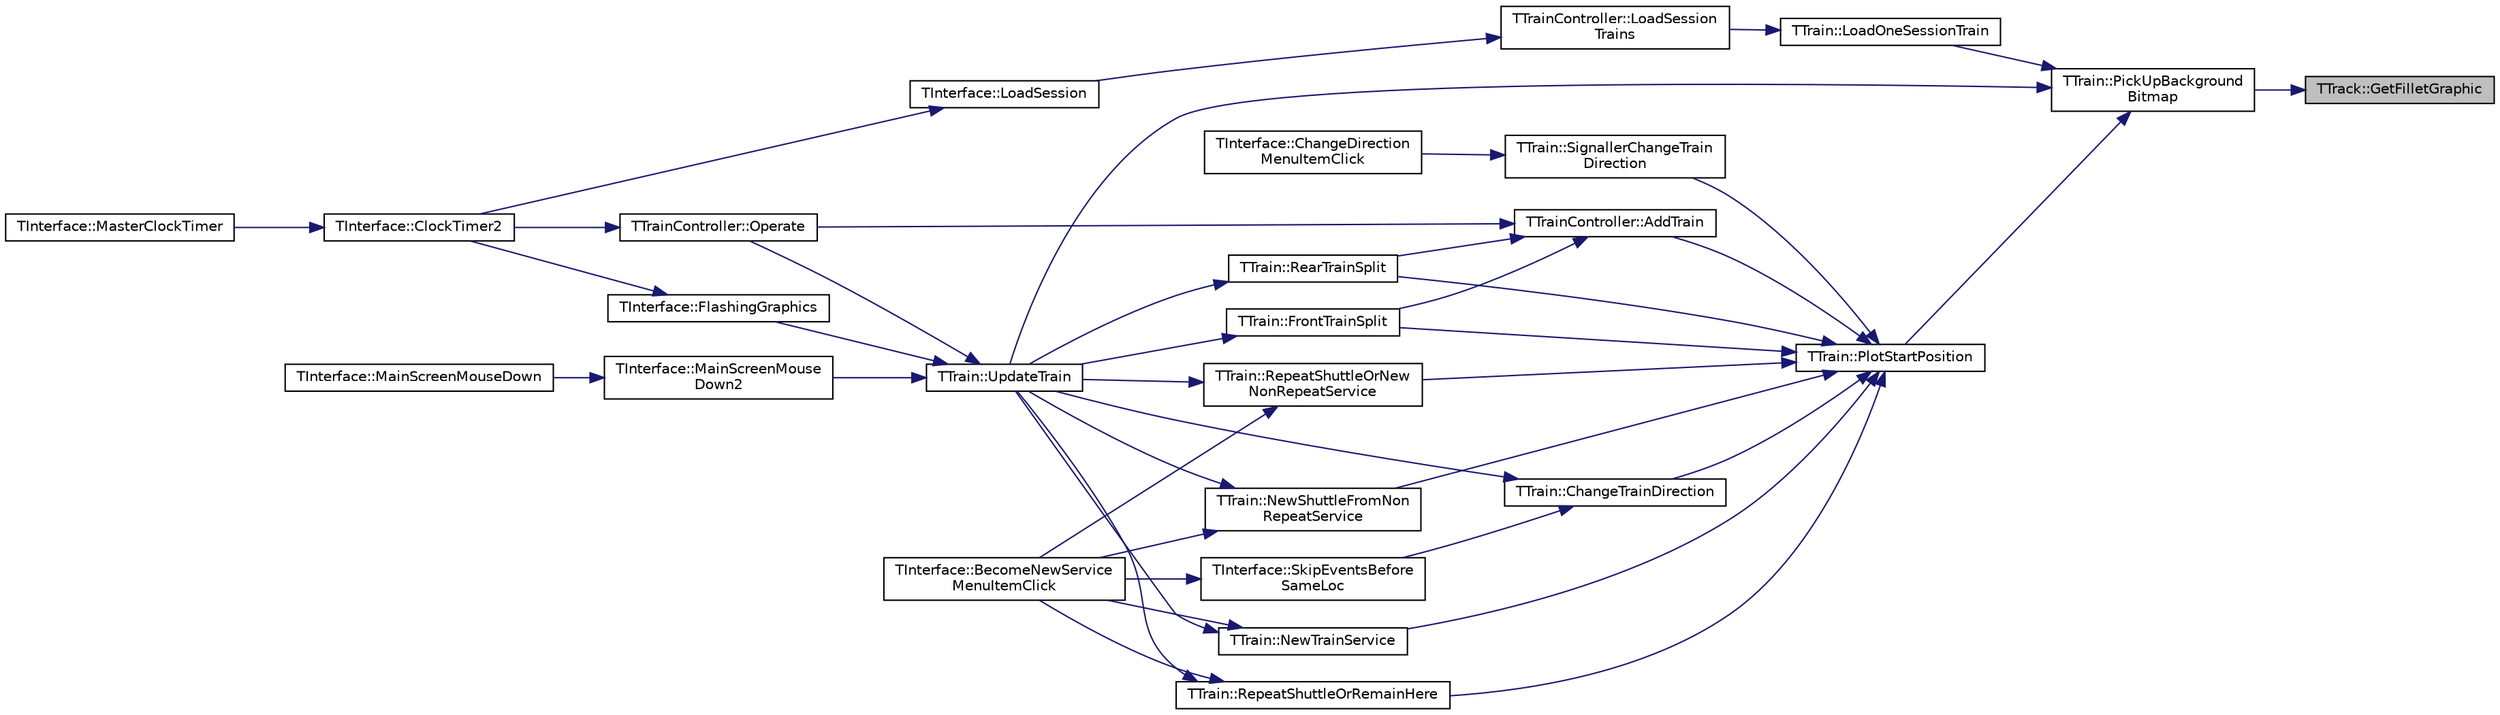 digraph "TTrack::GetFilletGraphic"
{
 // INTERACTIVE_SVG=YES
 // LATEX_PDF_SIZE
  edge [fontname="Helvetica",fontsize="10",labelfontname="Helvetica",labelfontsize="10"];
  node [fontname="Helvetica",fontsize="10",shape=record];
  rankdir="RL";
  Node1 [label="TTrack::GetFilletGraphic",height=0.2,width=0.4,color="black", fillcolor="grey75", style="filled", fontcolor="black",tooltip="Return a pointer to the point fillet (the bit that appears to move when points are changed) for the p..."];
  Node1 -> Node2 [dir="back",color="midnightblue",fontsize="10",style="solid",fontname="Helvetica"];
  Node2 [label="TTrain::PickUpBackground\lBitmap",height=0.2,width=0.4,color="black", fillcolor="white", style="filled",URL="$class_t_train.html#af92ae73f1be23475e7ae424306cd4866",tooltip="Store the background bitmap pointer (BackgroundPtr - see above) prior to being overwritten by the tra..."];
  Node2 -> Node3 [dir="back",color="midnightblue",fontsize="10",style="solid",fontname="Helvetica"];
  Node3 [label="TTrain::LoadOneSessionTrain",height=0.2,width=0.4,color="black", fillcolor="white", style="filled",URL="$class_t_train.html#a23c65e7f2b2130ae87811f70afb6d5bf",tooltip="Create one train with relevant member values from the sesion file."];
  Node3 -> Node4 [dir="back",color="midnightblue",fontsize="10",style="solid",fontname="Helvetica"];
  Node4 [label="TTrainController::LoadSession\lTrains",height=0.2,width=0.4,color="black", fillcolor="white", style="filled",URL="$class_t_train_controller.html#a853ddf9799c9fd7063c81ffa1dc754d7",tooltip="load trains from a session file"];
  Node4 -> Node5 [dir="back",color="midnightblue",fontsize="10",style="solid",fontname="Helvetica"];
  Node5 [label="TInterface::LoadSession",height=0.2,width=0.4,color="black", fillcolor="white", style="filled",URL="$class_t_interface.html#a636b1b4bd29f2678a3290ed2d282f1c2",tooltip="Load a session file."];
  Node5 -> Node6 [dir="back",color="midnightblue",fontsize="10",style="solid",fontname="Helvetica"];
  Node6 [label="TInterface::ClockTimer2",height=0.2,width=0.4,color="black", fillcolor="white", style="filled",URL="$class_t_interface.html#a6139ffb52492eb89e5487a8a3cd647b5",tooltip="The main loop, called every clock tick via MasterClockTimer."];
  Node6 -> Node7 [dir="back",color="midnightblue",fontsize="10",style="solid",fontname="Helvetica"];
  Node7 [label="TInterface::MasterClockTimer",height=0.2,width=0.4,color="black", fillcolor="white", style="filled",URL="$class_t_interface.html#ace30a12d923fc7fb489afabb0a09aa4f",tooltip=" "];
  Node2 -> Node8 [dir="back",color="midnightblue",fontsize="10",style="solid",fontname="Helvetica"];
  Node8 [label="TTrain::PlotStartPosition",height=0.2,width=0.4,color="black", fillcolor="white", style="filled",URL="$class_t_train.html#a43cd691f12297c4c13a19791329dd627",tooltip="Plots the train and sets up all relevant members for a new train when it is introduced into the railw..."];
  Node8 -> Node9 [dir="back",color="midnightblue",fontsize="10",style="solid",fontname="Helvetica"];
  Node9 [label="TTrainController::AddTrain",height=0.2,width=0.4,color="black", fillcolor="white", style="filled",URL="$class_t_train_controller.html#aa895b60238810a9d134cd5b9c886da56",tooltip="Introduce a new train to the railway, with the characteristics specified, returns true for success,..."];
  Node9 -> Node10 [dir="back",color="midnightblue",fontsize="10",style="solid",fontname="Helvetica"];
  Node10 [label="TTrain::FrontTrainSplit",height=0.2,width=0.4,color="black", fillcolor="white", style="filled",URL="$class_t_train.html#ad666fb061d1da7c44a72ec963c2098aa",tooltip="Carry out the actions needed when a train is to split from the front."];
  Node10 -> Node11 [dir="back",color="midnightblue",fontsize="10",style="solid",fontname="Helvetica"];
  Node11 [label="TTrain::UpdateTrain",height=0.2,width=0.4,color="black", fillcolor="white", style="filled",URL="$class_t_train.html#a89ad640ecf8f5163c40727b4e28575fc",tooltip="Major function called at each clock tick for each train & handles all train movement & associated act..."];
  Node11 -> Node12 [dir="back",color="midnightblue",fontsize="10",style="solid",fontname="Helvetica"];
  Node12 [label="TInterface::FlashingGraphics",height=0.2,width=0.4,color="black", fillcolor="white", style="filled",URL="$class_t_interface.html#a7e6535742855a19cb3e35b1711a7ab59",tooltip="Deal with any warning graphics that need to flash (call on, signal stop, crash etc),..."];
  Node12 -> Node6 [dir="back",color="midnightblue",fontsize="10",style="solid",fontname="Helvetica"];
  Node11 -> Node13 [dir="back",color="midnightblue",fontsize="10",style="solid",fontname="Helvetica"];
  Node13 [label="TInterface::MainScreenMouse\lDown2",height=0.2,width=0.4,color="black", fillcolor="white", style="filled",URL="$class_t_interface.html#abf07d5edc1507de381825f17620748b2",tooltip="Called when mouse button clicked in zoom-in mode."];
  Node13 -> Node14 [dir="back",color="midnightblue",fontsize="10",style="solid",fontname="Helvetica"];
  Node14 [label="TInterface::MainScreenMouseDown",height=0.2,width=0.4,color="black", fillcolor="white", style="filled",URL="$class_t_interface.html#a7f37862fb9e01e1328d9fd3fd8c50094",tooltip=" "];
  Node11 -> Node15 [dir="back",color="midnightblue",fontsize="10",style="solid",fontname="Helvetica"];
  Node15 [label="TTrainController::Operate",height=0.2,width=0.4,color="black", fillcolor="white", style="filled",URL="$class_t_train_controller.html#a20a1576dea1d86ed78fc5e9f46343481",tooltip="called every clock tick to introduce new trains and update existing trains"];
  Node15 -> Node6 [dir="back",color="midnightblue",fontsize="10",style="solid",fontname="Helvetica"];
  Node9 -> Node15 [dir="back",color="midnightblue",fontsize="10",style="solid",fontname="Helvetica"];
  Node9 -> Node16 [dir="back",color="midnightblue",fontsize="10",style="solid",fontname="Helvetica"];
  Node16 [label="TTrain::RearTrainSplit",height=0.2,width=0.4,color="black", fillcolor="white", style="filled",URL="$class_t_train.html#ad64c5823265b0c611c2e5f0613317aa5",tooltip="Carry out the actions needed when a train is to split from the rear."];
  Node16 -> Node11 [dir="back",color="midnightblue",fontsize="10",style="solid",fontname="Helvetica"];
  Node8 -> Node17 [dir="back",color="midnightblue",fontsize="10",style="solid",fontname="Helvetica"];
  Node17 [label="TTrain::ChangeTrainDirection",height=0.2,width=0.4,color="black", fillcolor="white", style="filled",URL="$class_t_train.html#aaac04c1b5e358a69e1930bae9ca6f429",tooltip="Reverses the direction of motion of the train."];
  Node17 -> Node18 [dir="back",color="midnightblue",fontsize="10",style="solid",fontname="Helvetica"];
  Node18 [label="TInterface::SkipEventsBefore\lSameLoc",height=0.2,width=0.4,color="black", fillcolor="white", style="filled",URL="$class_t_interface.html#a528675bee2f8940b6fb3de82ebdd9cc1",tooltip="< used when change early to the next service (Fns, Fns-sh, Frh-sh or F-nshs) to advance the action po..."];
  Node18 -> Node19 [dir="back",color="midnightblue",fontsize="10",style="solid",fontname="Helvetica"];
  Node19 [label="TInterface::BecomeNewService\lMenuItemClick",height=0.2,width=0.4,color="black", fillcolor="white", style="filled",URL="$class_t_interface.html#a0e9af41ff305fe2813385fce38b73206",tooltip=" "];
  Node17 -> Node11 [dir="back",color="midnightblue",fontsize="10",style="solid",fontname="Helvetica"];
  Node8 -> Node10 [dir="back",color="midnightblue",fontsize="10",style="solid",fontname="Helvetica"];
  Node8 -> Node20 [dir="back",color="midnightblue",fontsize="10",style="solid",fontname="Helvetica"];
  Node20 [label="TTrain::NewShuttleFromNon\lRepeatService",height=0.2,width=0.4,color="black", fillcolor="white", style="filled",URL="$class_t_train.html#a2bde9b347632a790874abfee29758d32",tooltip="Carry out the actions needed when a new shuttle service is created from a non-repeating (F-nshs) serv..."];
  Node20 -> Node19 [dir="back",color="midnightblue",fontsize="10",style="solid",fontname="Helvetica"];
  Node20 -> Node11 [dir="back",color="midnightblue",fontsize="10",style="solid",fontname="Helvetica"];
  Node8 -> Node21 [dir="back",color="midnightblue",fontsize="10",style="solid",fontname="Helvetica"];
  Node21 [label="TTrain::NewTrainService",height=0.2,width=0.4,color="black", fillcolor="white", style="filled",URL="$class_t_train.html#a68bda28987bb7b9d7e52b35abb2399de",tooltip="Carry out the actions needed when a train forms a new service (code Fns)"];
  Node21 -> Node19 [dir="back",color="midnightblue",fontsize="10",style="solid",fontname="Helvetica"];
  Node21 -> Node11 [dir="back",color="midnightblue",fontsize="10",style="solid",fontname="Helvetica"];
  Node8 -> Node16 [dir="back",color="midnightblue",fontsize="10",style="solid",fontname="Helvetica"];
  Node8 -> Node22 [dir="back",color="midnightblue",fontsize="10",style="solid",fontname="Helvetica"];
  Node22 [label="TTrain::RepeatShuttleOrNew\lNonRepeatService",height=0.2,width=0.4,color="black", fillcolor="white", style="filled",URL="$class_t_train.html#a648f31ead801d51160c024f1ead459c8",tooltip="Carry out the actions needed to create either a new shuttle service or (if all repeats have finished)..."];
  Node22 -> Node19 [dir="back",color="midnightblue",fontsize="10",style="solid",fontname="Helvetica"];
  Node22 -> Node11 [dir="back",color="midnightblue",fontsize="10",style="solid",fontname="Helvetica"];
  Node8 -> Node23 [dir="back",color="midnightblue",fontsize="10",style="solid",fontname="Helvetica"];
  Node23 [label="TTrain::RepeatShuttleOrRemainHere",height=0.2,width=0.4,color="black", fillcolor="white", style="filled",URL="$class_t_train.html#a1f4b4616c1167ff2ef83b2df48545c6b",tooltip="Carry out the actions needed to create either a new shuttle service or (if all repeats have finished)..."];
  Node23 -> Node19 [dir="back",color="midnightblue",fontsize="10",style="solid",fontname="Helvetica"];
  Node23 -> Node11 [dir="back",color="midnightblue",fontsize="10",style="solid",fontname="Helvetica"];
  Node8 -> Node24 [dir="back",color="midnightblue",fontsize="10",style="solid",fontname="Helvetica"];
  Node24 [label="TTrain::SignallerChangeTrain\lDirection",height=0.2,width=0.4,color="black", fillcolor="white", style="filled",URL="$class_t_train.html#affbb94aa088370056f8ca8c45a1fdd48",tooltip="Unplots & replots train, which checks for facing signal and sets StoppedAtSignal if req'd."];
  Node24 -> Node25 [dir="back",color="midnightblue",fontsize="10",style="solid",fontname="Helvetica"];
  Node25 [label="TInterface::ChangeDirection\lMenuItemClick",height=0.2,width=0.4,color="black", fillcolor="white", style="filled",URL="$class_t_interface.html#aaaf32c3c815553f7ba70698e0f0071bb",tooltip=" "];
  Node2 -> Node11 [dir="back",color="midnightblue",fontsize="10",style="solid",fontname="Helvetica"];
}

